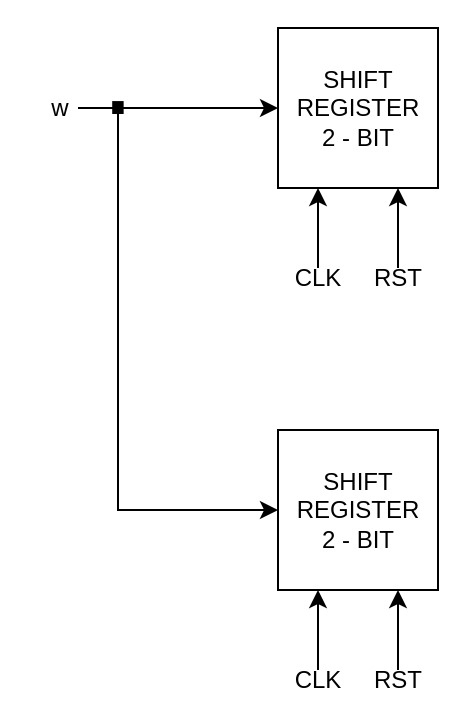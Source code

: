 <mxfile version="22.1.7" type="github">
  <diagram name="Pagina-1" id="cf_w4cWnPMU6ob8SFnJr">
    <mxGraphModel dx="618" dy="308" grid="1" gridSize="10" guides="1" tooltips="1" connect="1" arrows="1" fold="1" page="1" pageScale="1" pageWidth="827" pageHeight="1169" math="0" shadow="0">
      <root>
        <mxCell id="0" />
        <mxCell id="1" parent="0" />
        <mxCell id="j2nHeT8dDJSnSYEvVTAE-1" value="SHIFT REGISTER&lt;br&gt;2 - BIT" style="whiteSpace=wrap;html=1;aspect=fixed;" vertex="1" parent="1">
          <mxGeometry x="239" y="120" width="80" height="80" as="geometry" />
        </mxCell>
        <mxCell id="j2nHeT8dDJSnSYEvVTAE-2" value="SHIFT REGISTER&lt;br&gt;2 - BIT" style="whiteSpace=wrap;html=1;aspect=fixed;" vertex="1" parent="1">
          <mxGeometry x="239" y="321" width="80" height="80" as="geometry" />
        </mxCell>
        <mxCell id="j2nHeT8dDJSnSYEvVTAE-3" value="" style="endArrow=classic;html=1;rounded=0;entryX=0.75;entryY=1;entryDx=0;entryDy=0;" edge="1" parent="1" target="j2nHeT8dDJSnSYEvVTAE-1">
          <mxGeometry width="50" height="50" relative="1" as="geometry">
            <mxPoint x="299" y="240" as="sourcePoint" />
            <mxPoint x="559" y="250" as="targetPoint" />
          </mxGeometry>
        </mxCell>
        <mxCell id="j2nHeT8dDJSnSYEvVTAE-4" value="" style="endArrow=classic;html=1;rounded=0;entryX=0.25;entryY=1;entryDx=0;entryDy=0;" edge="1" parent="1" target="j2nHeT8dDJSnSYEvVTAE-1">
          <mxGeometry width="50" height="50" relative="1" as="geometry">
            <mxPoint x="259" y="240" as="sourcePoint" />
            <mxPoint x="263" y="210" as="targetPoint" />
          </mxGeometry>
        </mxCell>
        <mxCell id="j2nHeT8dDJSnSYEvVTAE-5" value="CLK" style="text;html=1;strokeColor=none;fillColor=none;align=center;verticalAlign=middle;whiteSpace=wrap;rounded=0;" vertex="1" parent="1">
          <mxGeometry x="229" y="230" width="60" height="30" as="geometry" />
        </mxCell>
        <mxCell id="j2nHeT8dDJSnSYEvVTAE-6" value="RST" style="text;html=1;strokeColor=none;fillColor=none;align=center;verticalAlign=middle;whiteSpace=wrap;rounded=0;" vertex="1" parent="1">
          <mxGeometry x="269" y="230" width="60" height="30" as="geometry" />
        </mxCell>
        <mxCell id="j2nHeT8dDJSnSYEvVTAE-7" value="" style="endArrow=classic;html=1;rounded=0;entryX=0.75;entryY=1;entryDx=0;entryDy=0;" edge="1" parent="1">
          <mxGeometry width="50" height="50" relative="1" as="geometry">
            <mxPoint x="299" y="441" as="sourcePoint" />
            <mxPoint x="299" y="401" as="targetPoint" />
          </mxGeometry>
        </mxCell>
        <mxCell id="j2nHeT8dDJSnSYEvVTAE-8" value="" style="endArrow=classic;html=1;rounded=0;entryX=0.25;entryY=1;entryDx=0;entryDy=0;" edge="1" parent="1">
          <mxGeometry width="50" height="50" relative="1" as="geometry">
            <mxPoint x="259" y="441" as="sourcePoint" />
            <mxPoint x="259" y="401" as="targetPoint" />
          </mxGeometry>
        </mxCell>
        <mxCell id="j2nHeT8dDJSnSYEvVTAE-9" value="CLK" style="text;html=1;strokeColor=none;fillColor=none;align=center;verticalAlign=middle;whiteSpace=wrap;rounded=0;" vertex="1" parent="1">
          <mxGeometry x="229" y="431" width="60" height="30" as="geometry" />
        </mxCell>
        <mxCell id="j2nHeT8dDJSnSYEvVTAE-10" value="RST" style="text;html=1;strokeColor=none;fillColor=none;align=center;verticalAlign=middle;whiteSpace=wrap;rounded=0;" vertex="1" parent="1">
          <mxGeometry x="269" y="431" width="60" height="30" as="geometry" />
        </mxCell>
        <mxCell id="j2nHeT8dDJSnSYEvVTAE-11" value="" style="endArrow=classic;html=1;rounded=0;entryX=0;entryY=0.5;entryDx=0;entryDy=0;" edge="1" parent="1" target="j2nHeT8dDJSnSYEvVTAE-1">
          <mxGeometry width="50" height="50" relative="1" as="geometry">
            <mxPoint x="139" y="160" as="sourcePoint" />
            <mxPoint x="559" y="290" as="targetPoint" />
          </mxGeometry>
        </mxCell>
        <mxCell id="j2nHeT8dDJSnSYEvVTAE-12" value="" style="endArrow=classic;html=1;rounded=0;entryX=0;entryY=0.5;entryDx=0;entryDy=0;" edge="1" parent="1" target="j2nHeT8dDJSnSYEvVTAE-2">
          <mxGeometry width="50" height="50" relative="1" as="geometry">
            <mxPoint x="159" y="160" as="sourcePoint" />
            <mxPoint x="159" y="360" as="targetPoint" />
            <Array as="points">
              <mxPoint x="159" y="361" />
            </Array>
          </mxGeometry>
        </mxCell>
        <mxCell id="j2nHeT8dDJSnSYEvVTAE-13" value="w" style="text;html=1;strokeColor=none;fillColor=none;align=center;verticalAlign=middle;whiteSpace=wrap;rounded=0;" vertex="1" parent="1">
          <mxGeometry x="100" y="145" width="60" height="30" as="geometry" />
        </mxCell>
        <mxCell id="j2nHeT8dDJSnSYEvVTAE-14" value="&lt;font style=&quot;font-size: 60px;&quot;&gt;.&lt;/font&gt;" style="text;html=1;strokeColor=none;fillColor=none;align=center;verticalAlign=middle;whiteSpace=wrap;rounded=0;" vertex="1" parent="1">
          <mxGeometry x="129" y="127" width="60" height="30" as="geometry" />
        </mxCell>
      </root>
    </mxGraphModel>
  </diagram>
</mxfile>
